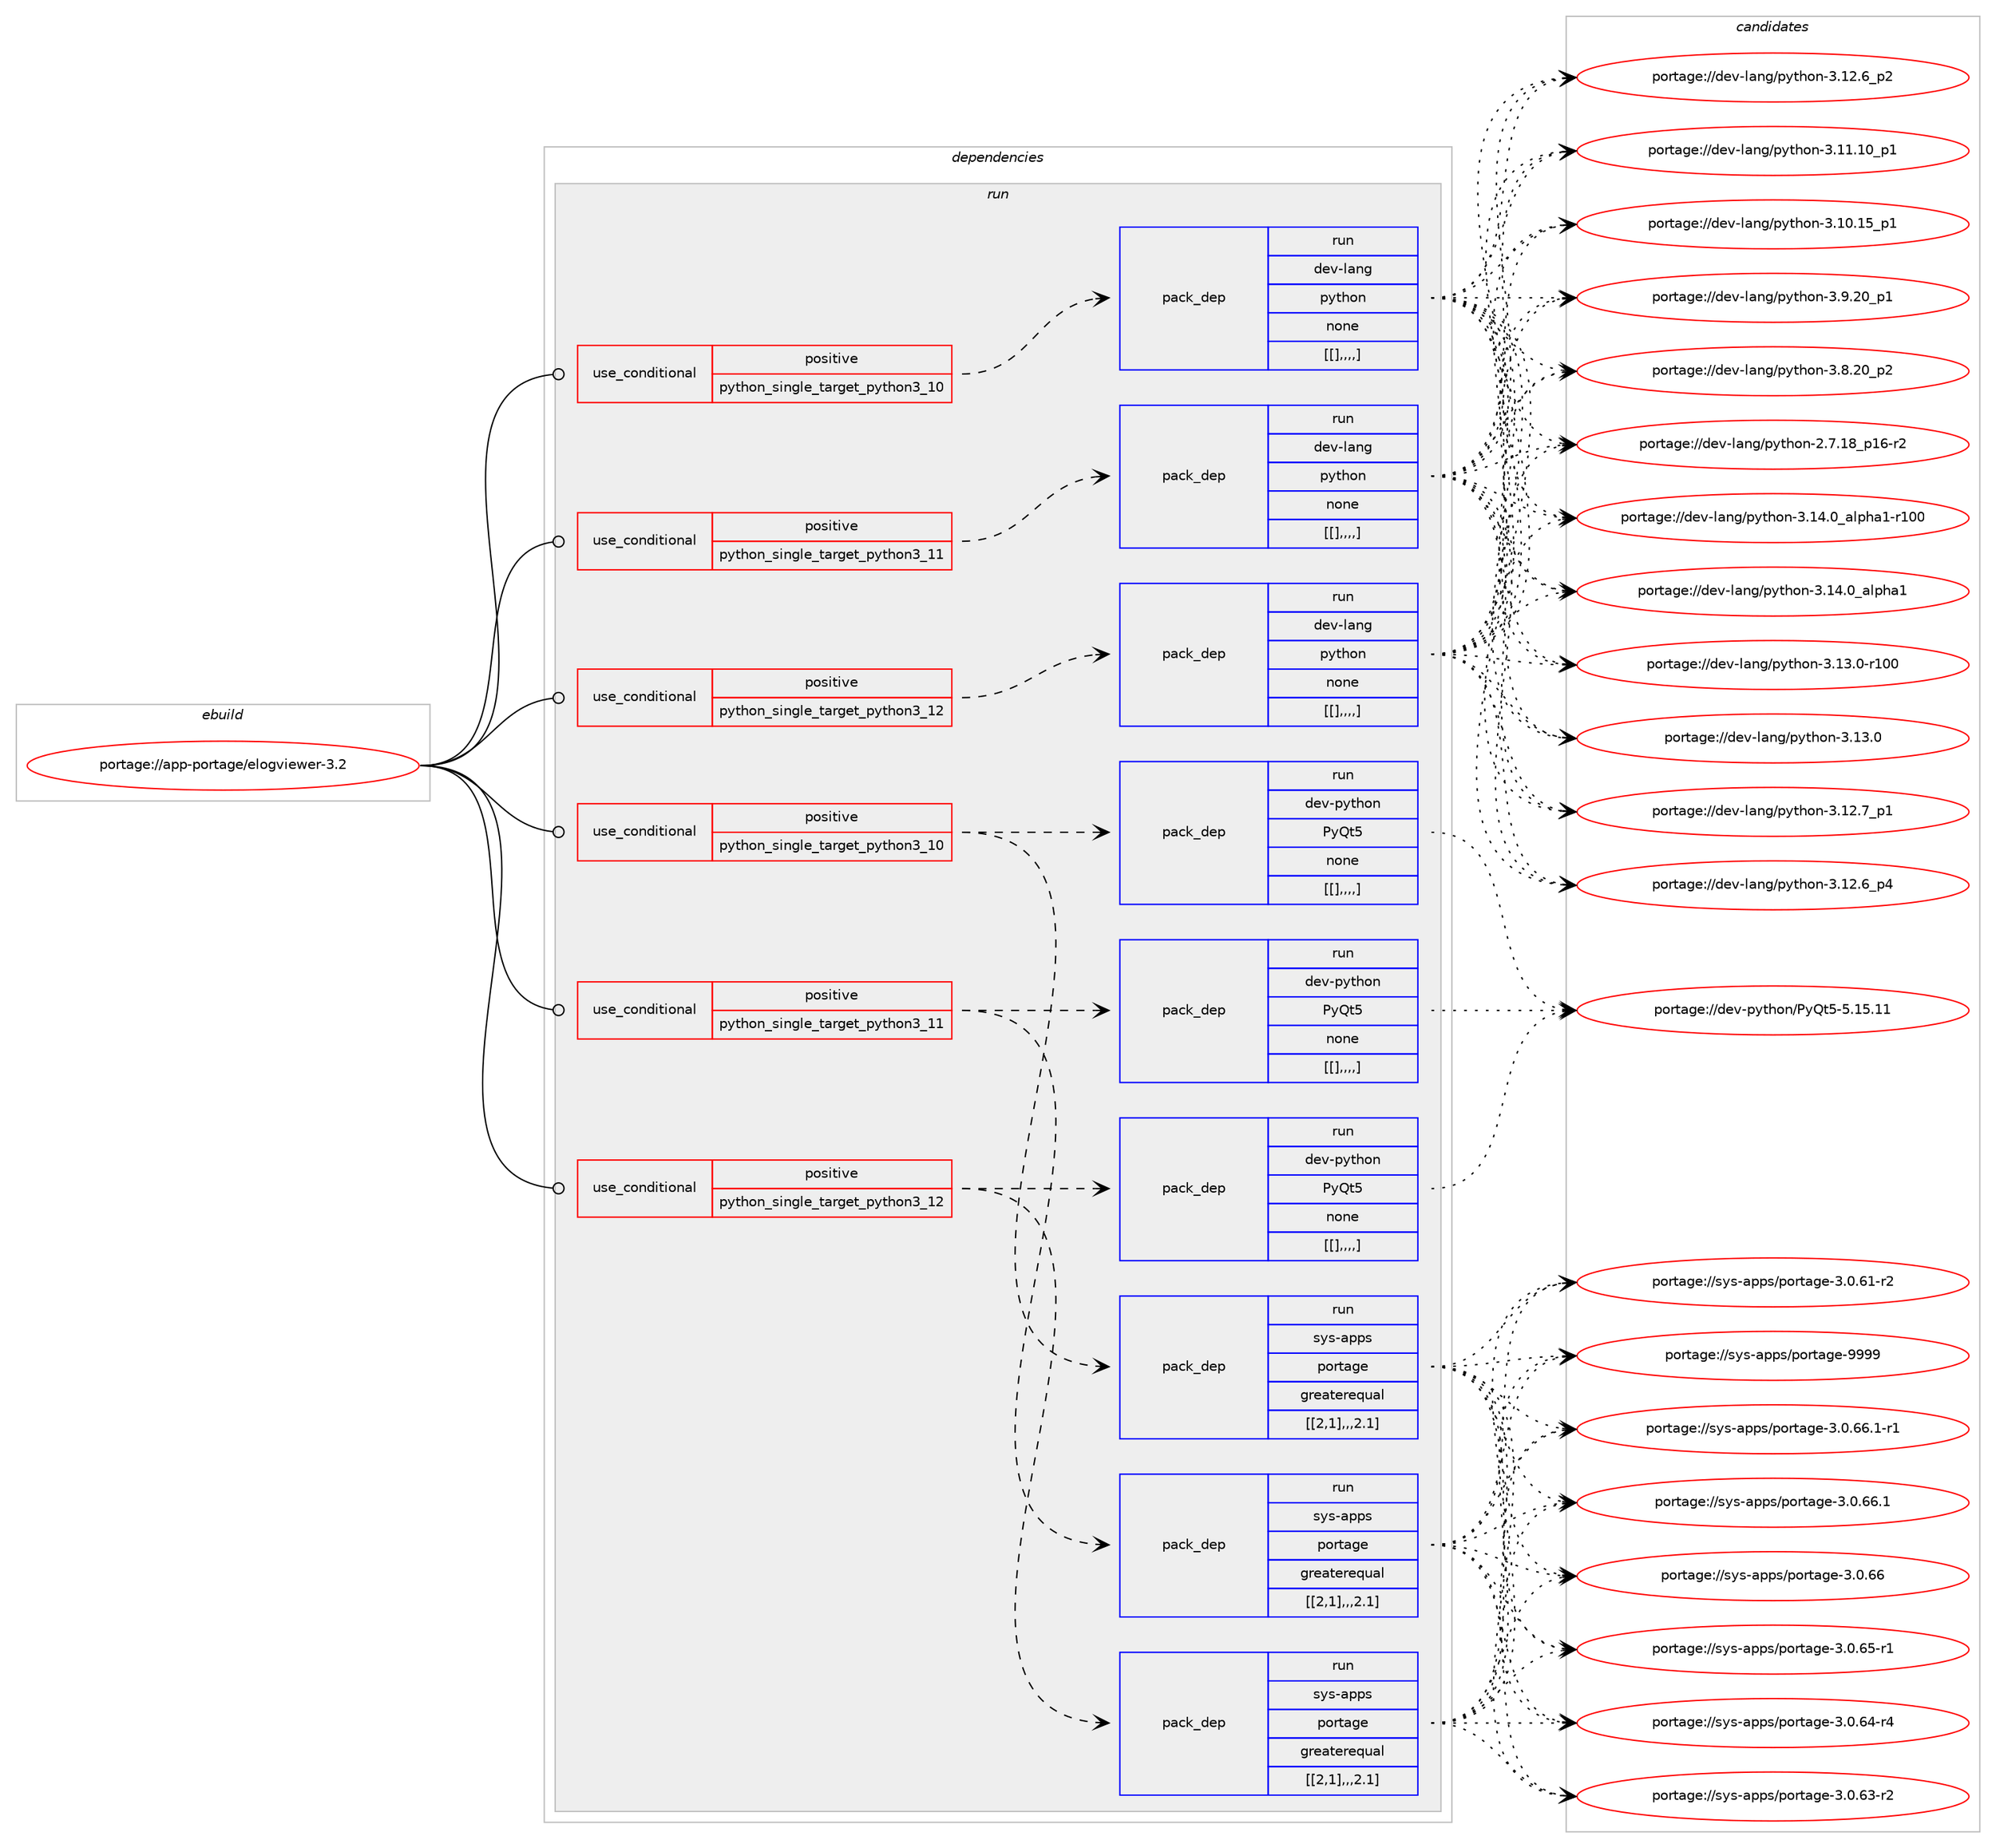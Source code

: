 digraph prolog {

# *************
# Graph options
# *************

newrank=true;
concentrate=true;
compound=true;
graph [rankdir=LR,fontname=Helvetica,fontsize=10,ranksep=1.5];#, ranksep=2.5, nodesep=0.2];
edge  [arrowhead=vee];
node  [fontname=Helvetica,fontsize=10];

# **********
# The ebuild
# **********

subgraph cluster_leftcol {
color=gray;
label=<<i>ebuild</i>>;
id [label="portage://app-portage/elogviewer-3.2", color=red, width=4, href="../app-portage/elogviewer-3.2.svg"];
}

# ****************
# The dependencies
# ****************

subgraph cluster_midcol {
color=gray;
label=<<i>dependencies</i>>;
subgraph cluster_compile {
fillcolor="#eeeeee";
style=filled;
label=<<i>compile</i>>;
}
subgraph cluster_compileandrun {
fillcolor="#eeeeee";
style=filled;
label=<<i>compile and run</i>>;
}
subgraph cluster_run {
fillcolor="#eeeeee";
style=filled;
label=<<i>run</i>>;
subgraph cond15342 {
dependency52430 [label=<<TABLE BORDER="0" CELLBORDER="1" CELLSPACING="0" CELLPADDING="4"><TR><TD ROWSPAN="3" CELLPADDING="10">use_conditional</TD></TR><TR><TD>positive</TD></TR><TR><TD>python_single_target_python3_10</TD></TR></TABLE>>, shape=none, color=red];
subgraph pack36575 {
dependency52492 [label=<<TABLE BORDER="0" CELLBORDER="1" CELLSPACING="0" CELLPADDING="4" WIDTH="220"><TR><TD ROWSPAN="6" CELLPADDING="30">pack_dep</TD></TR><TR><TD WIDTH="110">run</TD></TR><TR><TD>dev-lang</TD></TR><TR><TD>python</TD></TR><TR><TD>none</TD></TR><TR><TD>[[],,,,]</TD></TR></TABLE>>, shape=none, color=blue];
}
dependency52430:e -> dependency52492:w [weight=20,style="dashed",arrowhead="vee"];
}
id:e -> dependency52430:w [weight=20,style="solid",arrowhead="odot"];
subgraph cond15362 {
dependency52516 [label=<<TABLE BORDER="0" CELLBORDER="1" CELLSPACING="0" CELLPADDING="4"><TR><TD ROWSPAN="3" CELLPADDING="10">use_conditional</TD></TR><TR><TD>positive</TD></TR><TR><TD>python_single_target_python3_10</TD></TR></TABLE>>, shape=none, color=red];
subgraph pack36652 {
dependency52537 [label=<<TABLE BORDER="0" CELLBORDER="1" CELLSPACING="0" CELLPADDING="4" WIDTH="220"><TR><TD ROWSPAN="6" CELLPADDING="30">pack_dep</TD></TR><TR><TD WIDTH="110">run</TD></TR><TR><TD>dev-python</TD></TR><TR><TD>PyQt5</TD></TR><TR><TD>none</TD></TR><TR><TD>[[],,,,]</TD></TR></TABLE>>, shape=none, color=blue];
}
dependency52516:e -> dependency52537:w [weight=20,style="dashed",arrowhead="vee"];
subgraph pack36698 {
dependency52661 [label=<<TABLE BORDER="0" CELLBORDER="1" CELLSPACING="0" CELLPADDING="4" WIDTH="220"><TR><TD ROWSPAN="6" CELLPADDING="30">pack_dep</TD></TR><TR><TD WIDTH="110">run</TD></TR><TR><TD>sys-apps</TD></TR><TR><TD>portage</TD></TR><TR><TD>greaterequal</TD></TR><TR><TD>[[2,1],,,2.1]</TD></TR></TABLE>>, shape=none, color=blue];
}
dependency52516:e -> dependency52661:w [weight=20,style="dashed",arrowhead="vee"];
}
id:e -> dependency52516:w [weight=20,style="solid",arrowhead="odot"];
subgraph cond15382 {
dependency52710 [label=<<TABLE BORDER="0" CELLBORDER="1" CELLSPACING="0" CELLPADDING="4"><TR><TD ROWSPAN="3" CELLPADDING="10">use_conditional</TD></TR><TR><TD>positive</TD></TR><TR><TD>python_single_target_python3_11</TD></TR></TABLE>>, shape=none, color=red];
subgraph pack36806 {
dependency52727 [label=<<TABLE BORDER="0" CELLBORDER="1" CELLSPACING="0" CELLPADDING="4" WIDTH="220"><TR><TD ROWSPAN="6" CELLPADDING="30">pack_dep</TD></TR><TR><TD WIDTH="110">run</TD></TR><TR><TD>dev-lang</TD></TR><TR><TD>python</TD></TR><TR><TD>none</TD></TR><TR><TD>[[],,,,]</TD></TR></TABLE>>, shape=none, color=blue];
}
dependency52710:e -> dependency52727:w [weight=20,style="dashed",arrowhead="vee"];
}
id:e -> dependency52710:w [weight=20,style="solid",arrowhead="odot"];
subgraph cond15393 {
dependency52734 [label=<<TABLE BORDER="0" CELLBORDER="1" CELLSPACING="0" CELLPADDING="4"><TR><TD ROWSPAN="3" CELLPADDING="10">use_conditional</TD></TR><TR><TD>positive</TD></TR><TR><TD>python_single_target_python3_11</TD></TR></TABLE>>, shape=none, color=red];
subgraph pack36823 {
dependency52758 [label=<<TABLE BORDER="0" CELLBORDER="1" CELLSPACING="0" CELLPADDING="4" WIDTH="220"><TR><TD ROWSPAN="6" CELLPADDING="30">pack_dep</TD></TR><TR><TD WIDTH="110">run</TD></TR><TR><TD>dev-python</TD></TR><TR><TD>PyQt5</TD></TR><TR><TD>none</TD></TR><TR><TD>[[],,,,]</TD></TR></TABLE>>, shape=none, color=blue];
}
dependency52734:e -> dependency52758:w [weight=20,style="dashed",arrowhead="vee"];
subgraph pack36882 {
dependency52799 [label=<<TABLE BORDER="0" CELLBORDER="1" CELLSPACING="0" CELLPADDING="4" WIDTH="220"><TR><TD ROWSPAN="6" CELLPADDING="30">pack_dep</TD></TR><TR><TD WIDTH="110">run</TD></TR><TR><TD>sys-apps</TD></TR><TR><TD>portage</TD></TR><TR><TD>greaterequal</TD></TR><TR><TD>[[2,1],,,2.1]</TD></TR></TABLE>>, shape=none, color=blue];
}
dependency52734:e -> dependency52799:w [weight=20,style="dashed",arrowhead="vee"];
}
id:e -> dependency52734:w [weight=20,style="solid",arrowhead="odot"];
subgraph cond15402 {
dependency52802 [label=<<TABLE BORDER="0" CELLBORDER="1" CELLSPACING="0" CELLPADDING="4"><TR><TD ROWSPAN="3" CELLPADDING="10">use_conditional</TD></TR><TR><TD>positive</TD></TR><TR><TD>python_single_target_python3_12</TD></TR></TABLE>>, shape=none, color=red];
subgraph pack36885 {
dependency52818 [label=<<TABLE BORDER="0" CELLBORDER="1" CELLSPACING="0" CELLPADDING="4" WIDTH="220"><TR><TD ROWSPAN="6" CELLPADDING="30">pack_dep</TD></TR><TR><TD WIDTH="110">run</TD></TR><TR><TD>dev-lang</TD></TR><TR><TD>python</TD></TR><TR><TD>none</TD></TR><TR><TD>[[],,,,]</TD></TR></TABLE>>, shape=none, color=blue];
}
dependency52802:e -> dependency52818:w [weight=20,style="dashed",arrowhead="vee"];
}
id:e -> dependency52802:w [weight=20,style="solid",arrowhead="odot"];
subgraph cond15408 {
dependency52833 [label=<<TABLE BORDER="0" CELLBORDER="1" CELLSPACING="0" CELLPADDING="4"><TR><TD ROWSPAN="3" CELLPADDING="10">use_conditional</TD></TR><TR><TD>positive</TD></TR><TR><TD>python_single_target_python3_12</TD></TR></TABLE>>, shape=none, color=red];
subgraph pack36916 {
dependency52862 [label=<<TABLE BORDER="0" CELLBORDER="1" CELLSPACING="0" CELLPADDING="4" WIDTH="220"><TR><TD ROWSPAN="6" CELLPADDING="30">pack_dep</TD></TR><TR><TD WIDTH="110">run</TD></TR><TR><TD>dev-python</TD></TR><TR><TD>PyQt5</TD></TR><TR><TD>none</TD></TR><TR><TD>[[],,,,]</TD></TR></TABLE>>, shape=none, color=blue];
}
dependency52833:e -> dependency52862:w [weight=20,style="dashed",arrowhead="vee"];
subgraph pack36927 {
dependency52868 [label=<<TABLE BORDER="0" CELLBORDER="1" CELLSPACING="0" CELLPADDING="4" WIDTH="220"><TR><TD ROWSPAN="6" CELLPADDING="30">pack_dep</TD></TR><TR><TD WIDTH="110">run</TD></TR><TR><TD>sys-apps</TD></TR><TR><TD>portage</TD></TR><TR><TD>greaterequal</TD></TR><TR><TD>[[2,1],,,2.1]</TD></TR></TABLE>>, shape=none, color=blue];
}
dependency52833:e -> dependency52868:w [weight=20,style="dashed",arrowhead="vee"];
}
id:e -> dependency52833:w [weight=20,style="solid",arrowhead="odot"];
}
}

# **************
# The candidates
# **************

subgraph cluster_choices {
rank=same;
color=gray;
label=<<i>candidates</i>>;

subgraph choice34922 {
color=black;
nodesep=1;
choice100101118451089711010347112121116104111110455146495246489597108112104974945114494848 [label="portage://dev-lang/python-3.14.0_alpha1-r100", color=red, width=4,href="../dev-lang/python-3.14.0_alpha1-r100.svg"];
choice1001011184510897110103471121211161041111104551464952464895971081121049749 [label="portage://dev-lang/python-3.14.0_alpha1", color=red, width=4,href="../dev-lang/python-3.14.0_alpha1.svg"];
choice1001011184510897110103471121211161041111104551464951464845114494848 [label="portage://dev-lang/python-3.13.0-r100", color=red, width=4,href="../dev-lang/python-3.13.0-r100.svg"];
choice10010111845108971101034711212111610411111045514649514648 [label="portage://dev-lang/python-3.13.0", color=red, width=4,href="../dev-lang/python-3.13.0.svg"];
choice100101118451089711010347112121116104111110455146495046559511249 [label="portage://dev-lang/python-3.12.7_p1", color=red, width=4,href="../dev-lang/python-3.12.7_p1.svg"];
choice100101118451089711010347112121116104111110455146495046549511252 [label="portage://dev-lang/python-3.12.6_p4", color=red, width=4,href="../dev-lang/python-3.12.6_p4.svg"];
choice100101118451089711010347112121116104111110455146495046549511250 [label="portage://dev-lang/python-3.12.6_p2", color=red, width=4,href="../dev-lang/python-3.12.6_p2.svg"];
choice10010111845108971101034711212111610411111045514649494649489511249 [label="portage://dev-lang/python-3.11.10_p1", color=red, width=4,href="../dev-lang/python-3.11.10_p1.svg"];
choice10010111845108971101034711212111610411111045514649484649539511249 [label="portage://dev-lang/python-3.10.15_p1", color=red, width=4,href="../dev-lang/python-3.10.15_p1.svg"];
choice100101118451089711010347112121116104111110455146574650489511249 [label="portage://dev-lang/python-3.9.20_p1", color=red, width=4,href="../dev-lang/python-3.9.20_p1.svg"];
choice100101118451089711010347112121116104111110455146564650489511250 [label="portage://dev-lang/python-3.8.20_p2", color=red, width=4,href="../dev-lang/python-3.8.20_p2.svg"];
choice100101118451089711010347112121116104111110455046554649569511249544511450 [label="portage://dev-lang/python-2.7.18_p16-r2", color=red, width=4,href="../dev-lang/python-2.7.18_p16-r2.svg"];
dependency52492:e -> choice100101118451089711010347112121116104111110455146495246489597108112104974945114494848:w [style=dotted,weight="100"];
dependency52492:e -> choice1001011184510897110103471121211161041111104551464952464895971081121049749:w [style=dotted,weight="100"];
dependency52492:e -> choice1001011184510897110103471121211161041111104551464951464845114494848:w [style=dotted,weight="100"];
dependency52492:e -> choice10010111845108971101034711212111610411111045514649514648:w [style=dotted,weight="100"];
dependency52492:e -> choice100101118451089711010347112121116104111110455146495046559511249:w [style=dotted,weight="100"];
dependency52492:e -> choice100101118451089711010347112121116104111110455146495046549511252:w [style=dotted,weight="100"];
dependency52492:e -> choice100101118451089711010347112121116104111110455146495046549511250:w [style=dotted,weight="100"];
dependency52492:e -> choice10010111845108971101034711212111610411111045514649494649489511249:w [style=dotted,weight="100"];
dependency52492:e -> choice10010111845108971101034711212111610411111045514649484649539511249:w [style=dotted,weight="100"];
dependency52492:e -> choice100101118451089711010347112121116104111110455146574650489511249:w [style=dotted,weight="100"];
dependency52492:e -> choice100101118451089711010347112121116104111110455146564650489511250:w [style=dotted,weight="100"];
dependency52492:e -> choice100101118451089711010347112121116104111110455046554649569511249544511450:w [style=dotted,weight="100"];
}
subgraph choice35069 {
color=black;
nodesep=1;
choice10010111845112121116104111110478012181116534553464953464949 [label="portage://dev-python/PyQt5-5.15.11", color=red, width=4,href="../dev-python/PyQt5-5.15.11.svg"];
dependency52537:e -> choice10010111845112121116104111110478012181116534553464953464949:w [style=dotted,weight="100"];
}
subgraph choice35110 {
color=black;
nodesep=1;
choice115121115459711211211547112111114116971031014557575757 [label="portage://sys-apps/portage-9999", color=red, width=4,href="../sys-apps/portage-9999.svg"];
choice115121115459711211211547112111114116971031014551464846545446494511449 [label="portage://sys-apps/portage-3.0.66.1-r1", color=red, width=4,href="../sys-apps/portage-3.0.66.1-r1.svg"];
choice11512111545971121121154711211111411697103101455146484654544649 [label="portage://sys-apps/portage-3.0.66.1", color=red, width=4,href="../sys-apps/portage-3.0.66.1.svg"];
choice1151211154597112112115471121111141169710310145514648465454 [label="portage://sys-apps/portage-3.0.66", color=red, width=4,href="../sys-apps/portage-3.0.66.svg"];
choice11512111545971121121154711211111411697103101455146484654534511449 [label="portage://sys-apps/portage-3.0.65-r1", color=red, width=4,href="../sys-apps/portage-3.0.65-r1.svg"];
choice11512111545971121121154711211111411697103101455146484654524511452 [label="portage://sys-apps/portage-3.0.64-r4", color=red, width=4,href="../sys-apps/portage-3.0.64-r4.svg"];
choice11512111545971121121154711211111411697103101455146484654514511450 [label="portage://sys-apps/portage-3.0.63-r2", color=red, width=4,href="../sys-apps/portage-3.0.63-r2.svg"];
choice11512111545971121121154711211111411697103101455146484654494511450 [label="portage://sys-apps/portage-3.0.61-r2", color=red, width=4,href="../sys-apps/portage-3.0.61-r2.svg"];
dependency52661:e -> choice115121115459711211211547112111114116971031014557575757:w [style=dotted,weight="100"];
dependency52661:e -> choice115121115459711211211547112111114116971031014551464846545446494511449:w [style=dotted,weight="100"];
dependency52661:e -> choice11512111545971121121154711211111411697103101455146484654544649:w [style=dotted,weight="100"];
dependency52661:e -> choice1151211154597112112115471121111141169710310145514648465454:w [style=dotted,weight="100"];
dependency52661:e -> choice11512111545971121121154711211111411697103101455146484654534511449:w [style=dotted,weight="100"];
dependency52661:e -> choice11512111545971121121154711211111411697103101455146484654524511452:w [style=dotted,weight="100"];
dependency52661:e -> choice11512111545971121121154711211111411697103101455146484654514511450:w [style=dotted,weight="100"];
dependency52661:e -> choice11512111545971121121154711211111411697103101455146484654494511450:w [style=dotted,weight="100"];
}
subgraph choice35120 {
color=black;
nodesep=1;
choice100101118451089711010347112121116104111110455146495246489597108112104974945114494848 [label="portage://dev-lang/python-3.14.0_alpha1-r100", color=red, width=4,href="../dev-lang/python-3.14.0_alpha1-r100.svg"];
choice1001011184510897110103471121211161041111104551464952464895971081121049749 [label="portage://dev-lang/python-3.14.0_alpha1", color=red, width=4,href="../dev-lang/python-3.14.0_alpha1.svg"];
choice1001011184510897110103471121211161041111104551464951464845114494848 [label="portage://dev-lang/python-3.13.0-r100", color=red, width=4,href="../dev-lang/python-3.13.0-r100.svg"];
choice10010111845108971101034711212111610411111045514649514648 [label="portage://dev-lang/python-3.13.0", color=red, width=4,href="../dev-lang/python-3.13.0.svg"];
choice100101118451089711010347112121116104111110455146495046559511249 [label="portage://dev-lang/python-3.12.7_p1", color=red, width=4,href="../dev-lang/python-3.12.7_p1.svg"];
choice100101118451089711010347112121116104111110455146495046549511252 [label="portage://dev-lang/python-3.12.6_p4", color=red, width=4,href="../dev-lang/python-3.12.6_p4.svg"];
choice100101118451089711010347112121116104111110455146495046549511250 [label="portage://dev-lang/python-3.12.6_p2", color=red, width=4,href="../dev-lang/python-3.12.6_p2.svg"];
choice10010111845108971101034711212111610411111045514649494649489511249 [label="portage://dev-lang/python-3.11.10_p1", color=red, width=4,href="../dev-lang/python-3.11.10_p1.svg"];
choice10010111845108971101034711212111610411111045514649484649539511249 [label="portage://dev-lang/python-3.10.15_p1", color=red, width=4,href="../dev-lang/python-3.10.15_p1.svg"];
choice100101118451089711010347112121116104111110455146574650489511249 [label="portage://dev-lang/python-3.9.20_p1", color=red, width=4,href="../dev-lang/python-3.9.20_p1.svg"];
choice100101118451089711010347112121116104111110455146564650489511250 [label="portage://dev-lang/python-3.8.20_p2", color=red, width=4,href="../dev-lang/python-3.8.20_p2.svg"];
choice100101118451089711010347112121116104111110455046554649569511249544511450 [label="portage://dev-lang/python-2.7.18_p16-r2", color=red, width=4,href="../dev-lang/python-2.7.18_p16-r2.svg"];
dependency52727:e -> choice100101118451089711010347112121116104111110455146495246489597108112104974945114494848:w [style=dotted,weight="100"];
dependency52727:e -> choice1001011184510897110103471121211161041111104551464952464895971081121049749:w [style=dotted,weight="100"];
dependency52727:e -> choice1001011184510897110103471121211161041111104551464951464845114494848:w [style=dotted,weight="100"];
dependency52727:e -> choice10010111845108971101034711212111610411111045514649514648:w [style=dotted,weight="100"];
dependency52727:e -> choice100101118451089711010347112121116104111110455146495046559511249:w [style=dotted,weight="100"];
dependency52727:e -> choice100101118451089711010347112121116104111110455146495046549511252:w [style=dotted,weight="100"];
dependency52727:e -> choice100101118451089711010347112121116104111110455146495046549511250:w [style=dotted,weight="100"];
dependency52727:e -> choice10010111845108971101034711212111610411111045514649494649489511249:w [style=dotted,weight="100"];
dependency52727:e -> choice10010111845108971101034711212111610411111045514649484649539511249:w [style=dotted,weight="100"];
dependency52727:e -> choice100101118451089711010347112121116104111110455146574650489511249:w [style=dotted,weight="100"];
dependency52727:e -> choice100101118451089711010347112121116104111110455146564650489511250:w [style=dotted,weight="100"];
dependency52727:e -> choice100101118451089711010347112121116104111110455046554649569511249544511450:w [style=dotted,weight="100"];
}
subgraph choice35211 {
color=black;
nodesep=1;
choice10010111845112121116104111110478012181116534553464953464949 [label="portage://dev-python/PyQt5-5.15.11", color=red, width=4,href="../dev-python/PyQt5-5.15.11.svg"];
dependency52758:e -> choice10010111845112121116104111110478012181116534553464953464949:w [style=dotted,weight="100"];
}
subgraph choice35215 {
color=black;
nodesep=1;
choice115121115459711211211547112111114116971031014557575757 [label="portage://sys-apps/portage-9999", color=red, width=4,href="../sys-apps/portage-9999.svg"];
choice115121115459711211211547112111114116971031014551464846545446494511449 [label="portage://sys-apps/portage-3.0.66.1-r1", color=red, width=4,href="../sys-apps/portage-3.0.66.1-r1.svg"];
choice11512111545971121121154711211111411697103101455146484654544649 [label="portage://sys-apps/portage-3.0.66.1", color=red, width=4,href="../sys-apps/portage-3.0.66.1.svg"];
choice1151211154597112112115471121111141169710310145514648465454 [label="portage://sys-apps/portage-3.0.66", color=red, width=4,href="../sys-apps/portage-3.0.66.svg"];
choice11512111545971121121154711211111411697103101455146484654534511449 [label="portage://sys-apps/portage-3.0.65-r1", color=red, width=4,href="../sys-apps/portage-3.0.65-r1.svg"];
choice11512111545971121121154711211111411697103101455146484654524511452 [label="portage://sys-apps/portage-3.0.64-r4", color=red, width=4,href="../sys-apps/portage-3.0.64-r4.svg"];
choice11512111545971121121154711211111411697103101455146484654514511450 [label="portage://sys-apps/portage-3.0.63-r2", color=red, width=4,href="../sys-apps/portage-3.0.63-r2.svg"];
choice11512111545971121121154711211111411697103101455146484654494511450 [label="portage://sys-apps/portage-3.0.61-r2", color=red, width=4,href="../sys-apps/portage-3.0.61-r2.svg"];
dependency52799:e -> choice115121115459711211211547112111114116971031014557575757:w [style=dotted,weight="100"];
dependency52799:e -> choice115121115459711211211547112111114116971031014551464846545446494511449:w [style=dotted,weight="100"];
dependency52799:e -> choice11512111545971121121154711211111411697103101455146484654544649:w [style=dotted,weight="100"];
dependency52799:e -> choice1151211154597112112115471121111141169710310145514648465454:w [style=dotted,weight="100"];
dependency52799:e -> choice11512111545971121121154711211111411697103101455146484654534511449:w [style=dotted,weight="100"];
dependency52799:e -> choice11512111545971121121154711211111411697103101455146484654524511452:w [style=dotted,weight="100"];
dependency52799:e -> choice11512111545971121121154711211111411697103101455146484654514511450:w [style=dotted,weight="100"];
dependency52799:e -> choice11512111545971121121154711211111411697103101455146484654494511450:w [style=dotted,weight="100"];
}
subgraph choice35277 {
color=black;
nodesep=1;
choice100101118451089711010347112121116104111110455146495246489597108112104974945114494848 [label="portage://dev-lang/python-3.14.0_alpha1-r100", color=red, width=4,href="../dev-lang/python-3.14.0_alpha1-r100.svg"];
choice1001011184510897110103471121211161041111104551464952464895971081121049749 [label="portage://dev-lang/python-3.14.0_alpha1", color=red, width=4,href="../dev-lang/python-3.14.0_alpha1.svg"];
choice1001011184510897110103471121211161041111104551464951464845114494848 [label="portage://dev-lang/python-3.13.0-r100", color=red, width=4,href="../dev-lang/python-3.13.0-r100.svg"];
choice10010111845108971101034711212111610411111045514649514648 [label="portage://dev-lang/python-3.13.0", color=red, width=4,href="../dev-lang/python-3.13.0.svg"];
choice100101118451089711010347112121116104111110455146495046559511249 [label="portage://dev-lang/python-3.12.7_p1", color=red, width=4,href="../dev-lang/python-3.12.7_p1.svg"];
choice100101118451089711010347112121116104111110455146495046549511252 [label="portage://dev-lang/python-3.12.6_p4", color=red, width=4,href="../dev-lang/python-3.12.6_p4.svg"];
choice100101118451089711010347112121116104111110455146495046549511250 [label="portage://dev-lang/python-3.12.6_p2", color=red, width=4,href="../dev-lang/python-3.12.6_p2.svg"];
choice10010111845108971101034711212111610411111045514649494649489511249 [label="portage://dev-lang/python-3.11.10_p1", color=red, width=4,href="../dev-lang/python-3.11.10_p1.svg"];
choice10010111845108971101034711212111610411111045514649484649539511249 [label="portage://dev-lang/python-3.10.15_p1", color=red, width=4,href="../dev-lang/python-3.10.15_p1.svg"];
choice100101118451089711010347112121116104111110455146574650489511249 [label="portage://dev-lang/python-3.9.20_p1", color=red, width=4,href="../dev-lang/python-3.9.20_p1.svg"];
choice100101118451089711010347112121116104111110455146564650489511250 [label="portage://dev-lang/python-3.8.20_p2", color=red, width=4,href="../dev-lang/python-3.8.20_p2.svg"];
choice100101118451089711010347112121116104111110455046554649569511249544511450 [label="portage://dev-lang/python-2.7.18_p16-r2", color=red, width=4,href="../dev-lang/python-2.7.18_p16-r2.svg"];
dependency52818:e -> choice100101118451089711010347112121116104111110455146495246489597108112104974945114494848:w [style=dotted,weight="100"];
dependency52818:e -> choice1001011184510897110103471121211161041111104551464952464895971081121049749:w [style=dotted,weight="100"];
dependency52818:e -> choice1001011184510897110103471121211161041111104551464951464845114494848:w [style=dotted,weight="100"];
dependency52818:e -> choice10010111845108971101034711212111610411111045514649514648:w [style=dotted,weight="100"];
dependency52818:e -> choice100101118451089711010347112121116104111110455146495046559511249:w [style=dotted,weight="100"];
dependency52818:e -> choice100101118451089711010347112121116104111110455146495046549511252:w [style=dotted,weight="100"];
dependency52818:e -> choice100101118451089711010347112121116104111110455146495046549511250:w [style=dotted,weight="100"];
dependency52818:e -> choice10010111845108971101034711212111610411111045514649494649489511249:w [style=dotted,weight="100"];
dependency52818:e -> choice10010111845108971101034711212111610411111045514649484649539511249:w [style=dotted,weight="100"];
dependency52818:e -> choice100101118451089711010347112121116104111110455146574650489511249:w [style=dotted,weight="100"];
dependency52818:e -> choice100101118451089711010347112121116104111110455146564650489511250:w [style=dotted,weight="100"];
dependency52818:e -> choice100101118451089711010347112121116104111110455046554649569511249544511450:w [style=dotted,weight="100"];
}
subgraph choice35501 {
color=black;
nodesep=1;
choice10010111845112121116104111110478012181116534553464953464949 [label="portage://dev-python/PyQt5-5.15.11", color=red, width=4,href="../dev-python/PyQt5-5.15.11.svg"];
dependency52862:e -> choice10010111845112121116104111110478012181116534553464953464949:w [style=dotted,weight="100"];
}
subgraph choice35503 {
color=black;
nodesep=1;
choice115121115459711211211547112111114116971031014557575757 [label="portage://sys-apps/portage-9999", color=red, width=4,href="../sys-apps/portage-9999.svg"];
choice115121115459711211211547112111114116971031014551464846545446494511449 [label="portage://sys-apps/portage-3.0.66.1-r1", color=red, width=4,href="../sys-apps/portage-3.0.66.1-r1.svg"];
choice11512111545971121121154711211111411697103101455146484654544649 [label="portage://sys-apps/portage-3.0.66.1", color=red, width=4,href="../sys-apps/portage-3.0.66.1.svg"];
choice1151211154597112112115471121111141169710310145514648465454 [label="portage://sys-apps/portage-3.0.66", color=red, width=4,href="../sys-apps/portage-3.0.66.svg"];
choice11512111545971121121154711211111411697103101455146484654534511449 [label="portage://sys-apps/portage-3.0.65-r1", color=red, width=4,href="../sys-apps/portage-3.0.65-r1.svg"];
choice11512111545971121121154711211111411697103101455146484654524511452 [label="portage://sys-apps/portage-3.0.64-r4", color=red, width=4,href="../sys-apps/portage-3.0.64-r4.svg"];
choice11512111545971121121154711211111411697103101455146484654514511450 [label="portage://sys-apps/portage-3.0.63-r2", color=red, width=4,href="../sys-apps/portage-3.0.63-r2.svg"];
choice11512111545971121121154711211111411697103101455146484654494511450 [label="portage://sys-apps/portage-3.0.61-r2", color=red, width=4,href="../sys-apps/portage-3.0.61-r2.svg"];
dependency52868:e -> choice115121115459711211211547112111114116971031014557575757:w [style=dotted,weight="100"];
dependency52868:e -> choice115121115459711211211547112111114116971031014551464846545446494511449:w [style=dotted,weight="100"];
dependency52868:e -> choice11512111545971121121154711211111411697103101455146484654544649:w [style=dotted,weight="100"];
dependency52868:e -> choice1151211154597112112115471121111141169710310145514648465454:w [style=dotted,weight="100"];
dependency52868:e -> choice11512111545971121121154711211111411697103101455146484654534511449:w [style=dotted,weight="100"];
dependency52868:e -> choice11512111545971121121154711211111411697103101455146484654524511452:w [style=dotted,weight="100"];
dependency52868:e -> choice11512111545971121121154711211111411697103101455146484654514511450:w [style=dotted,weight="100"];
dependency52868:e -> choice11512111545971121121154711211111411697103101455146484654494511450:w [style=dotted,weight="100"];
}
}

}
